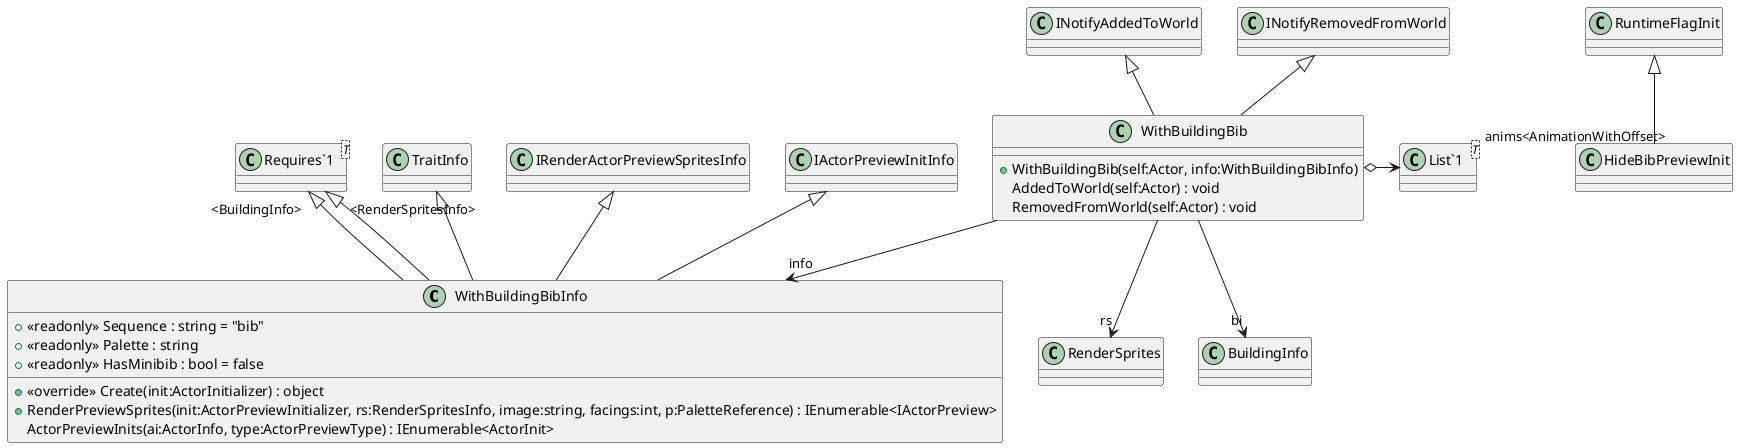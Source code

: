 @startuml
class WithBuildingBibInfo {
    + <<readonly>> Sequence : string = "bib"
    + <<readonly>> Palette : string
    + <<readonly>> HasMinibib : bool = false
    + <<override>> Create(init:ActorInitializer) : object
    + RenderPreviewSprites(init:ActorPreviewInitializer, rs:RenderSpritesInfo, image:string, facings:int, p:PaletteReference) : IEnumerable<IActorPreview>
    ActorPreviewInits(ai:ActorInfo, type:ActorPreviewType) : IEnumerable<ActorInit>
}
class WithBuildingBib {
    + WithBuildingBib(self:Actor, info:WithBuildingBibInfo)
    AddedToWorld(self:Actor) : void
    RemovedFromWorld(self:Actor) : void
}
class HideBibPreviewInit {
}
class "Requires`1"<T> {
}
class "List`1"<T> {
}
TraitInfo <|-- WithBuildingBibInfo
"Requires`1" "<BuildingInfo>" <|-- WithBuildingBibInfo
IRenderActorPreviewSpritesInfo <|-- WithBuildingBibInfo
IActorPreviewInitInfo <|-- WithBuildingBibInfo
"Requires`1" "<RenderSpritesInfo>" <|-- WithBuildingBibInfo
INotifyAddedToWorld <|-- WithBuildingBib
INotifyRemovedFromWorld <|-- WithBuildingBib
WithBuildingBib --> "info" WithBuildingBibInfo
WithBuildingBib --> "rs" RenderSprites
WithBuildingBib --> "bi" BuildingInfo
WithBuildingBib o-> "anims<AnimationWithOffset>" "List`1"
RuntimeFlagInit <|-- HideBibPreviewInit
@enduml
